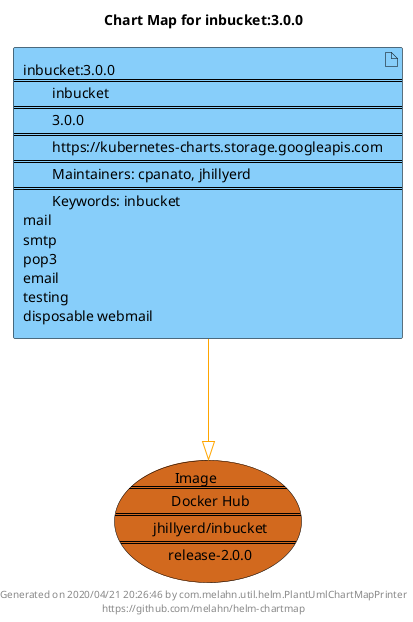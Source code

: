 @startuml
skinparam linetype ortho
skinparam backgroundColor white
skinparam usecaseBorderColor black
skinparam usecaseArrowColor LightSlateGray
skinparam artifactBorderColor black
skinparam artifactArrowColor LightSlateGray

title Chart Map for inbucket:3.0.0

'There is one referenced Helm Chart
artifact "inbucket:3.0.0\n====\n\tinbucket\n====\n\t3.0.0\n====\n\thttps://kubernetes-charts.storage.googleapis.com\n====\n\tMaintainers: cpanato, jhillyerd\n====\n\tKeywords: inbucket\nmail\nsmtp\npop3\nemail\ntesting\ndisposable webmail" as inbucket_3_0_0 #LightSkyBlue

'There is one referenced Docker Image
usecase "Image\n====\n\tDocker Hub\n====\n\tjhillyerd/inbucket\n====\n\trelease-2.0.0" as jhillyerd_inbucket_release_2_0_0 #Chocolate

'Chart Dependencies
inbucket_3_0_0--[#orange]-|>jhillyerd_inbucket_release_2_0_0

center footer Generated on 2020/04/21 20:26:46 by com.melahn.util.helm.PlantUmlChartMapPrinter\nhttps://github.com/melahn/helm-chartmap
@enduml
